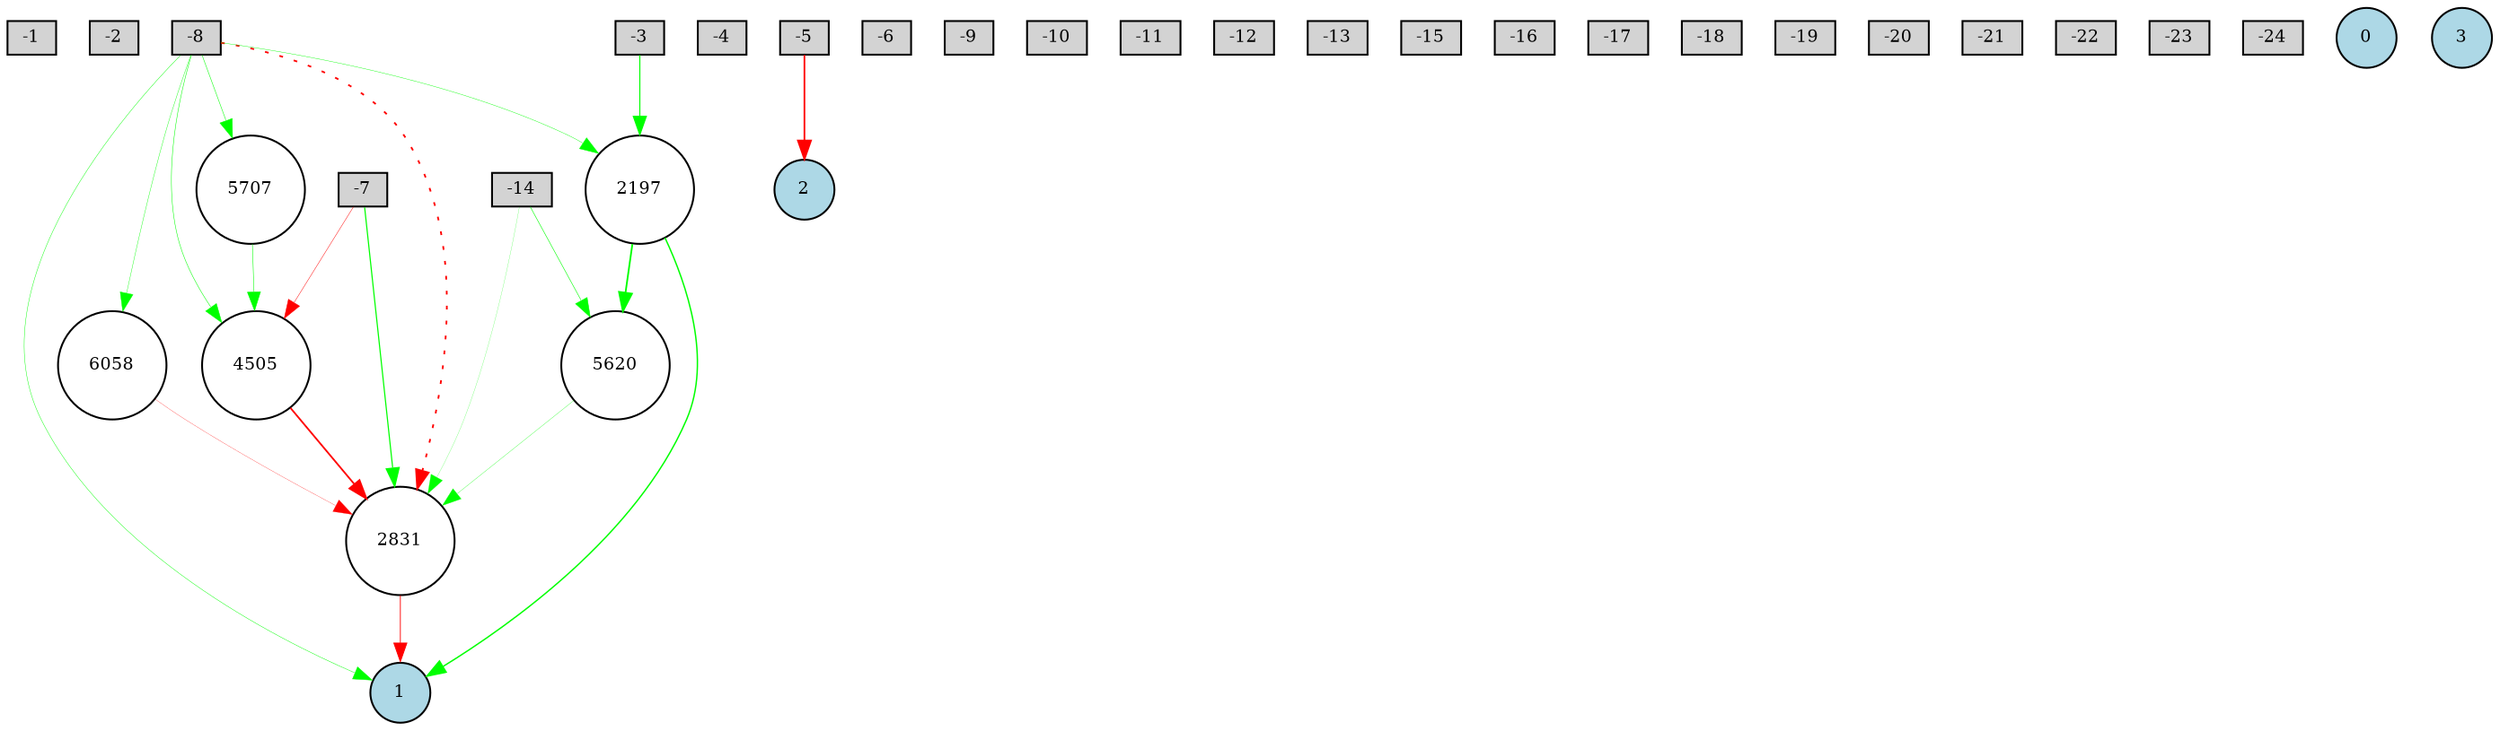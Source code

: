 digraph {
	node [fontsize=9 height=0.2 shape=circle width=0.2]
	-1 [fillcolor=lightgray shape=box style=filled]
	-2 [fillcolor=lightgray shape=box style=filled]
	-3 [fillcolor=lightgray shape=box style=filled]
	-4 [fillcolor=lightgray shape=box style=filled]
	-5 [fillcolor=lightgray shape=box style=filled]
	-6 [fillcolor=lightgray shape=box style=filled]
	-7 [fillcolor=lightgray shape=box style=filled]
	-8 [fillcolor=lightgray shape=box style=filled]
	-9 [fillcolor=lightgray shape=box style=filled]
	-10 [fillcolor=lightgray shape=box style=filled]
	-11 [fillcolor=lightgray shape=box style=filled]
	-12 [fillcolor=lightgray shape=box style=filled]
	-13 [fillcolor=lightgray shape=box style=filled]
	-14 [fillcolor=lightgray shape=box style=filled]
	-15 [fillcolor=lightgray shape=box style=filled]
	-16 [fillcolor=lightgray shape=box style=filled]
	-17 [fillcolor=lightgray shape=box style=filled]
	-18 [fillcolor=lightgray shape=box style=filled]
	-19 [fillcolor=lightgray shape=box style=filled]
	-20 [fillcolor=lightgray shape=box style=filled]
	-21 [fillcolor=lightgray shape=box style=filled]
	-22 [fillcolor=lightgray shape=box style=filled]
	-23 [fillcolor=lightgray shape=box style=filled]
	-24 [fillcolor=lightgray shape=box style=filled]
	0 [fillcolor=lightblue style=filled]
	1 [fillcolor=lightblue style=filled]
	2 [fillcolor=lightblue style=filled]
	3 [fillcolor=lightblue style=filled]
	6058 [fillcolor=white style=filled]
	5707 [fillcolor=white style=filled]
	2831 [fillcolor=white style=filled]
	5620 [fillcolor=white style=filled]
	2197 [fillcolor=white style=filled]
	4505 [fillcolor=white style=filled]
	-8 -> 4505 [color=green penwidth=0.2551057927337601 style=solid]
	2197 -> 5620 [color=green penwidth=0.9092815100446839 style=solid]
	-8 -> 5707 [color=green penwidth=0.25649004003303866 style=solid]
	-7 -> 4505 [color=red penwidth=0.22328268883138636 style=solid]
	-14 -> 2831 [color=green penwidth=0.10188184284066112 style=solid]
	2197 -> 1 [color=green penwidth=0.7372419958417885 style=solid]
	-7 -> 2831 [color=green penwidth=0.6082208279225162 style=solid]
	-3 -> 2197 [color=green penwidth=0.5639565664879546 style=solid]
	-8 -> 2831 [color=red penwidth=0.9196709219966642 style=dotted]
	2831 -> 1 [color=red penwidth=0.43961882320070444 style=solid]
	6058 -> 2831 [color=red penwidth=0.12695326858074804 style=solid]
	4505 -> 2831 [color=red penwidth=0.9123429125401479 style=solid]
	-8 -> 1 [color=green penwidth=0.21646511195578544 style=solid]
	-5 -> 2 [color=red penwidth=0.9017739336183558 style=solid]
	5620 -> 2831 [color=green penwidth=0.13702135657027045 style=solid]
	5707 -> 4505 [color=green penwidth=0.26706040878111736 style=solid]
	-8 -> 2197 [color=green penwidth=0.1970673680319454 style=solid]
	-8 -> 6058 [color=green penwidth=0.1970931565416817 style=solid]
	-14 -> 5620 [color=green penwidth=0.2864041867906584 style=solid]
}
